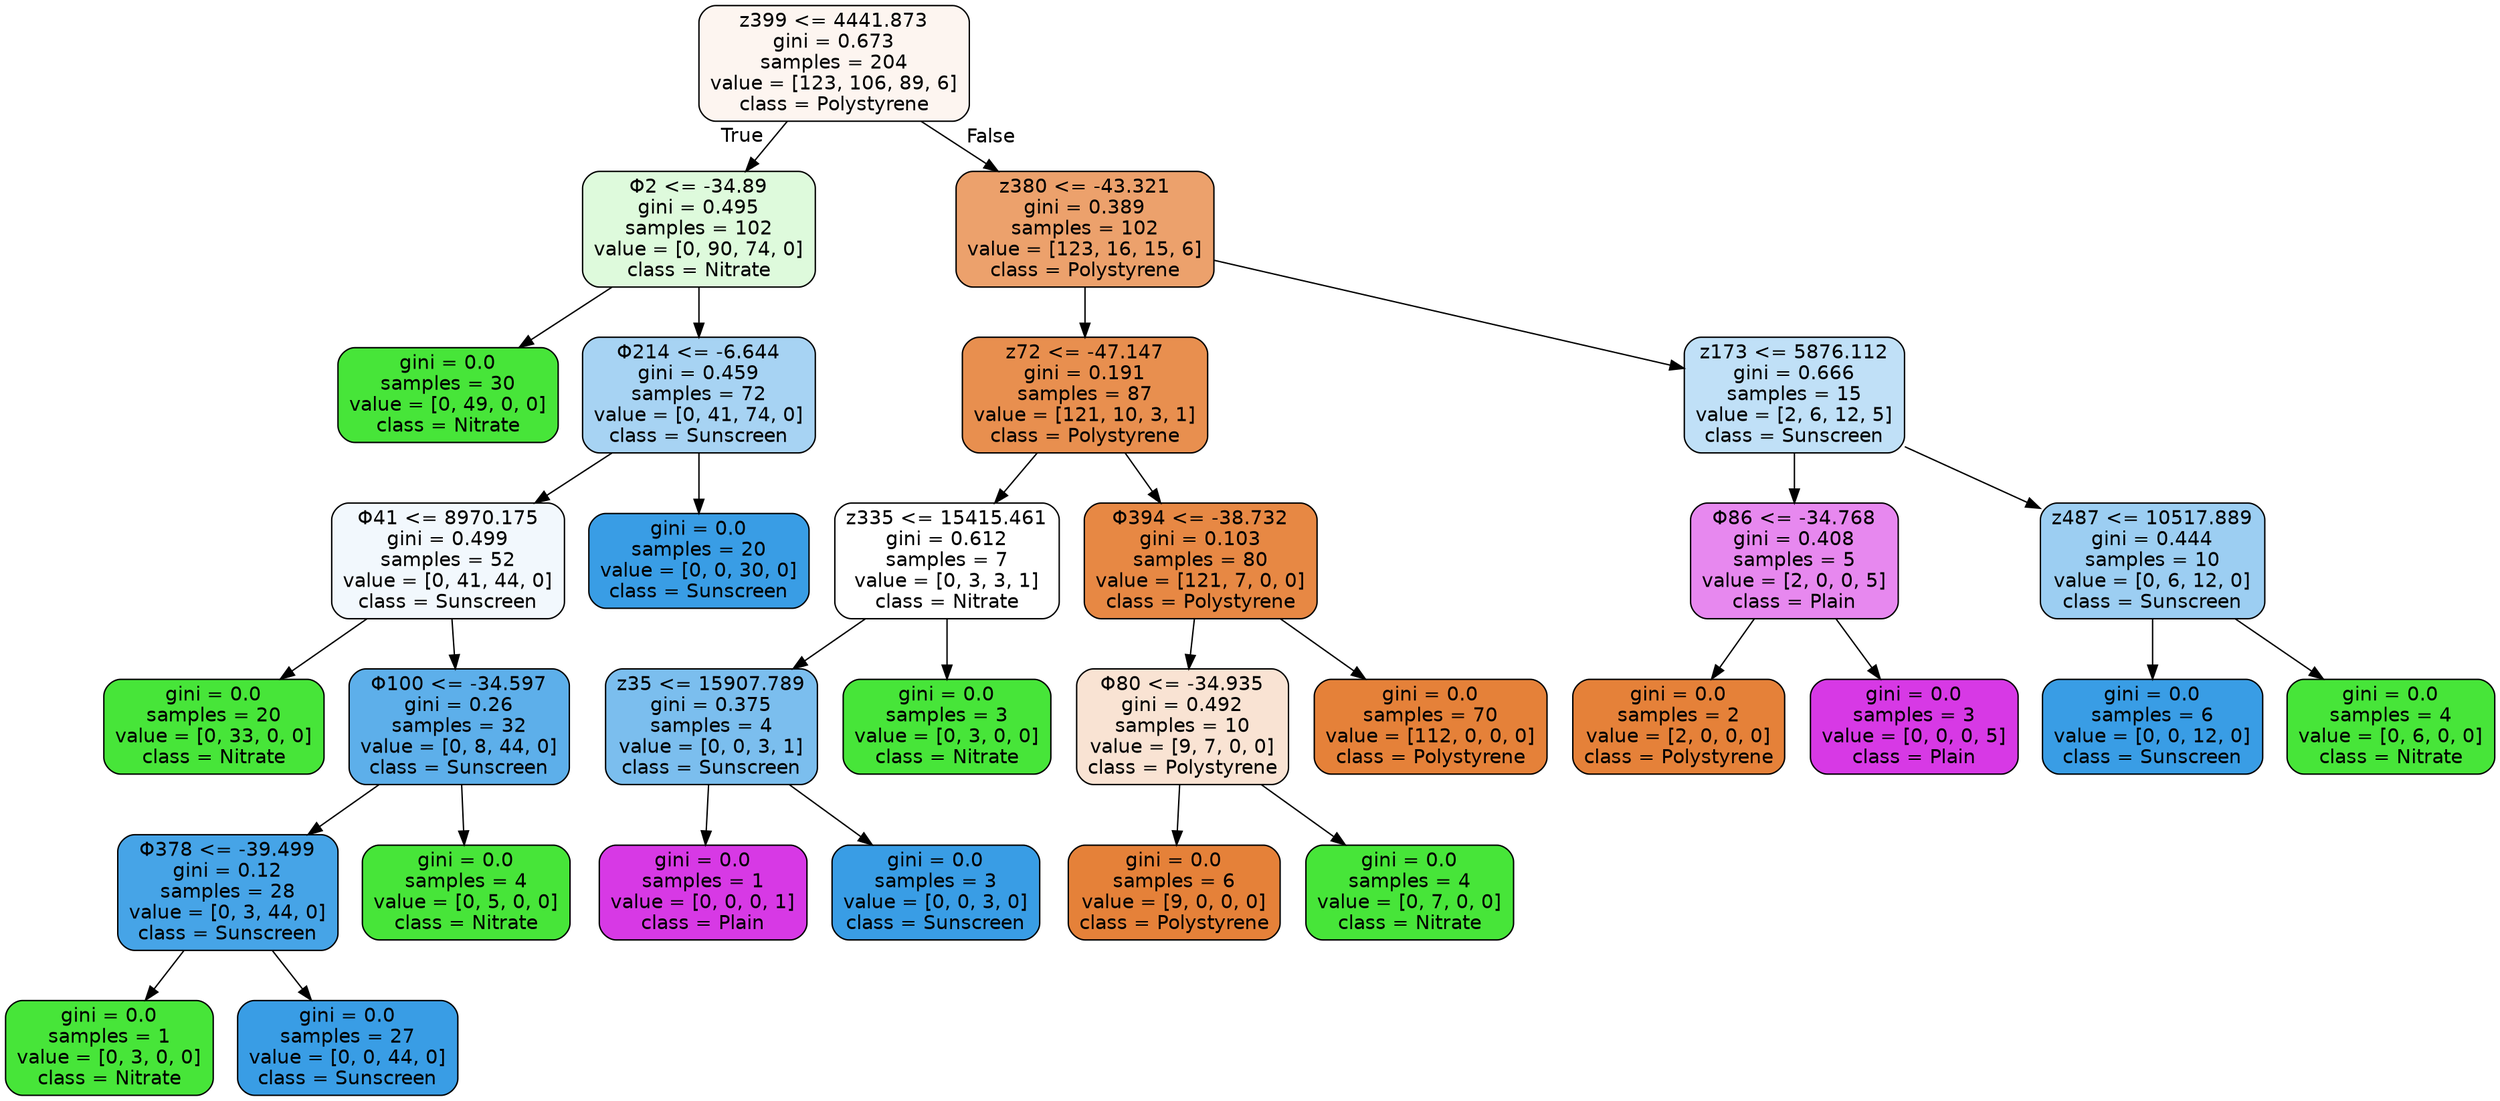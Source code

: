 digraph Tree {
node [shape=box, style="filled, rounded", color="black", fontname="helvetica"] ;
edge [fontname="helvetica"] ;
0 [label="z399 <= 4441.873\ngini = 0.673\nsamples = 204\nvalue = [123, 106, 89, 6]\nclass = Polystyrene", fillcolor="#fdf5f0"] ;
1 [label="Φ2 <= -34.89\ngini = 0.495\nsamples = 102\nvalue = [0, 90, 74, 0]\nclass = Nitrate", fillcolor="#defadc"] ;
0 -> 1 [labeldistance=2.5, labelangle=45, headlabel="True"] ;
2 [label="gini = 0.0\nsamples = 30\nvalue = [0, 49, 0, 0]\nclass = Nitrate", fillcolor="#47e539"] ;
1 -> 2 ;
3 [label="Φ214 <= -6.644\ngini = 0.459\nsamples = 72\nvalue = [0, 41, 74, 0]\nclass = Sunscreen", fillcolor="#a7d3f3"] ;
1 -> 3 ;
4 [label="Φ41 <= 8970.175\ngini = 0.499\nsamples = 52\nvalue = [0, 41, 44, 0]\nclass = Sunscreen", fillcolor="#f2f8fd"] ;
3 -> 4 ;
5 [label="gini = 0.0\nsamples = 20\nvalue = [0, 33, 0, 0]\nclass = Nitrate", fillcolor="#47e539"] ;
4 -> 5 ;
6 [label="Φ100 <= -34.597\ngini = 0.26\nsamples = 32\nvalue = [0, 8, 44, 0]\nclass = Sunscreen", fillcolor="#5dafea"] ;
4 -> 6 ;
7 [label="Φ378 <= -39.499\ngini = 0.12\nsamples = 28\nvalue = [0, 3, 44, 0]\nclass = Sunscreen", fillcolor="#46a4e7"] ;
6 -> 7 ;
8 [label="gini = 0.0\nsamples = 1\nvalue = [0, 3, 0, 0]\nclass = Nitrate", fillcolor="#47e539"] ;
7 -> 8 ;
9 [label="gini = 0.0\nsamples = 27\nvalue = [0, 0, 44, 0]\nclass = Sunscreen", fillcolor="#399de5"] ;
7 -> 9 ;
10 [label="gini = 0.0\nsamples = 4\nvalue = [0, 5, 0, 0]\nclass = Nitrate", fillcolor="#47e539"] ;
6 -> 10 ;
11 [label="gini = 0.0\nsamples = 20\nvalue = [0, 0, 30, 0]\nclass = Sunscreen", fillcolor="#399de5"] ;
3 -> 11 ;
12 [label="z380 <= -43.321\ngini = 0.389\nsamples = 102\nvalue = [123, 16, 15, 6]\nclass = Polystyrene", fillcolor="#eca16c"] ;
0 -> 12 [labeldistance=2.5, labelangle=-45, headlabel="False"] ;
13 [label="z72 <= -47.147\ngini = 0.191\nsamples = 87\nvalue = [121, 10, 3, 1]\nclass = Polystyrene", fillcolor="#e88f4f"] ;
12 -> 13 ;
14 [label="z335 <= 15415.461\ngini = 0.612\nsamples = 7\nvalue = [0, 3, 3, 1]\nclass = Nitrate", fillcolor="#ffffff"] ;
13 -> 14 ;
15 [label="z35 <= 15907.789\ngini = 0.375\nsamples = 4\nvalue = [0, 0, 3, 1]\nclass = Sunscreen", fillcolor="#7bbeee"] ;
14 -> 15 ;
16 [label="gini = 0.0\nsamples = 1\nvalue = [0, 0, 0, 1]\nclass = Plain", fillcolor="#d739e5"] ;
15 -> 16 ;
17 [label="gini = 0.0\nsamples = 3\nvalue = [0, 0, 3, 0]\nclass = Sunscreen", fillcolor="#399de5"] ;
15 -> 17 ;
18 [label="gini = 0.0\nsamples = 3\nvalue = [0, 3, 0, 0]\nclass = Nitrate", fillcolor="#47e539"] ;
14 -> 18 ;
19 [label="Φ394 <= -38.732\ngini = 0.103\nsamples = 80\nvalue = [121, 7, 0, 0]\nclass = Polystyrene", fillcolor="#e78844"] ;
13 -> 19 ;
20 [label="Φ80 <= -34.935\ngini = 0.492\nsamples = 10\nvalue = [9, 7, 0, 0]\nclass = Polystyrene", fillcolor="#f9e3d3"] ;
19 -> 20 ;
21 [label="gini = 0.0\nsamples = 6\nvalue = [9, 0, 0, 0]\nclass = Polystyrene", fillcolor="#e58139"] ;
20 -> 21 ;
22 [label="gini = 0.0\nsamples = 4\nvalue = [0, 7, 0, 0]\nclass = Nitrate", fillcolor="#47e539"] ;
20 -> 22 ;
23 [label="gini = 0.0\nsamples = 70\nvalue = [112, 0, 0, 0]\nclass = Polystyrene", fillcolor="#e58139"] ;
19 -> 23 ;
24 [label="z173 <= 5876.112\ngini = 0.666\nsamples = 15\nvalue = [2, 6, 12, 5]\nclass = Sunscreen", fillcolor="#c0e0f7"] ;
12 -> 24 ;
25 [label="Φ86 <= -34.768\ngini = 0.408\nsamples = 5\nvalue = [2, 0, 0, 5]\nclass = Plain", fillcolor="#e788ef"] ;
24 -> 25 ;
26 [label="gini = 0.0\nsamples = 2\nvalue = [2, 0, 0, 0]\nclass = Polystyrene", fillcolor="#e58139"] ;
25 -> 26 ;
27 [label="gini = 0.0\nsamples = 3\nvalue = [0, 0, 0, 5]\nclass = Plain", fillcolor="#d739e5"] ;
25 -> 27 ;
28 [label="z487 <= 10517.889\ngini = 0.444\nsamples = 10\nvalue = [0, 6, 12, 0]\nclass = Sunscreen", fillcolor="#9ccef2"] ;
24 -> 28 ;
29 [label="gini = 0.0\nsamples = 6\nvalue = [0, 0, 12, 0]\nclass = Sunscreen", fillcolor="#399de5"] ;
28 -> 29 ;
30 [label="gini = 0.0\nsamples = 4\nvalue = [0, 6, 0, 0]\nclass = Nitrate", fillcolor="#47e539"] ;
28 -> 30 ;
}